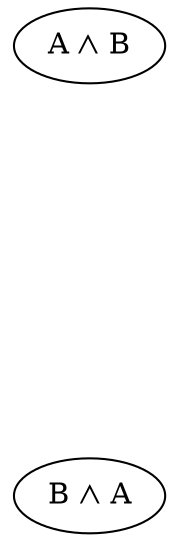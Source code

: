 digraph {
    AandB[label="A ⋀ B"]
    AndAB[label="aᵢ ⋀ bⱼ" class="value" style=invis]

    AandB -> AndAB[style=invis]

    BandA[label="B ⋀ A"]
    AndBA[label="bⱼ ⋀ aᵢ" class="value" style=invis]

    AndBA -> BandA[dir=back style=invis]

    AndAB -> AndBA[style=invis]
    AndBA -> AndAB[style=invis]
}
